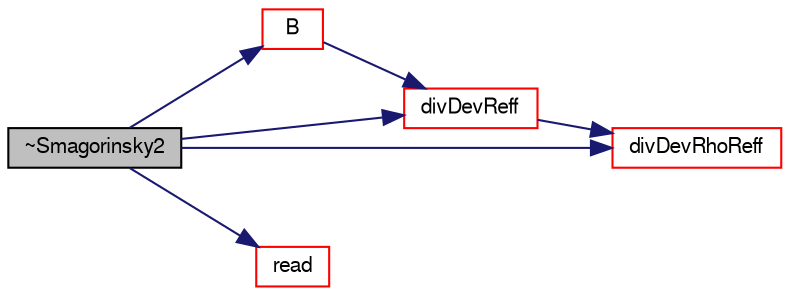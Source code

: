 digraph "~Smagorinsky2"
{
  bgcolor="transparent";
  edge [fontname="FreeSans",fontsize="10",labelfontname="FreeSans",labelfontsize="10"];
  node [fontname="FreeSans",fontsize="10",shape=record];
  rankdir="LR";
  Node2 [label="~Smagorinsky2",height=0.2,width=0.4,color="black", fillcolor="grey75", style="filled", fontcolor="black"];
  Node2 -> Node3 [color="midnightblue",fontsize="10",style="solid",fontname="FreeSans"];
  Node3 [label="B",height=0.2,width=0.4,color="red",URL="$a30898.html#acf00bc568420cebcbea1c1227f8cdd58",tooltip="Return B. "];
  Node3 -> Node357 [color="midnightblue",fontsize="10",style="solid",fontname="FreeSans"];
  Node357 [label="divDevReff",height=0.2,width=0.4,color="red",URL="$a30898.html#a028ac2eaccc9a479009b15cc6e21a89e",tooltip="Return the deviatoric part of the effective sub-grid. "];
  Node357 -> Node421 [color="midnightblue",fontsize="10",style="solid",fontname="FreeSans"];
  Node421 [label="divDevRhoReff",height=0.2,width=0.4,color="red",URL="$a30898.html#a1d0345d58cf17e030967c2b77a4477d6",tooltip="Return the deviatoric part of the effective sub-grid. "];
  Node2 -> Node357 [color="midnightblue",fontsize="10",style="solid",fontname="FreeSans"];
  Node2 -> Node421 [color="midnightblue",fontsize="10",style="solid",fontname="FreeSans"];
  Node2 -> Node422 [color="midnightblue",fontsize="10",style="solid",fontname="FreeSans"];
  Node422 [label="read",height=0.2,width=0.4,color="red",URL="$a30898.html#af816873151ddb0126e98bb2f914d8ed5",tooltip="Read LESProperties dictionary. "];
}
